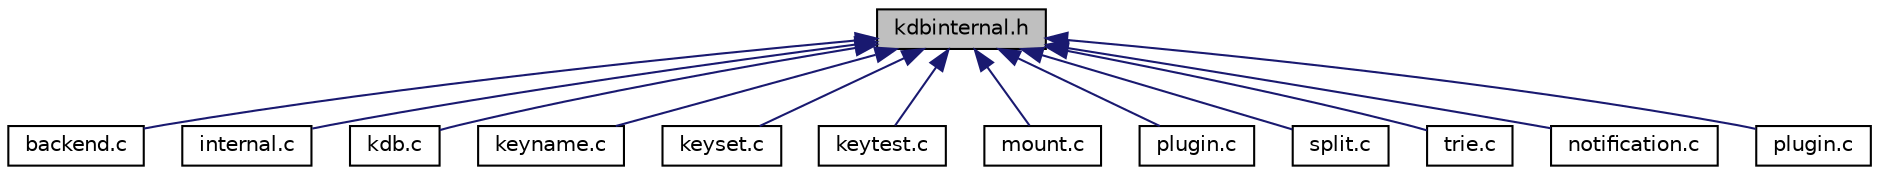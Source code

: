 digraph "kdbinternal.h"
{
  edge [fontname="Helvetica",fontsize="10",labelfontname="Helvetica",labelfontsize="10"];
  node [fontname="Helvetica",fontsize="10",shape=record];
  Node22 [label="kdbinternal.h",height=0.2,width=0.4,color="black", fillcolor="grey75", style="filled", fontcolor="black"];
  Node22 -> Node23 [dir="back",color="midnightblue",fontsize="10",style="solid",fontname="Helvetica"];
  Node23 [label="backend.c",height=0.2,width=0.4,color="black", fillcolor="white", style="filled",URL="$backend_8c.html",tooltip="Everything related to a backend. "];
  Node22 -> Node24 [dir="back",color="midnightblue",fontsize="10",style="solid",fontname="Helvetica"];
  Node24 [label="internal.c",height=0.2,width=0.4,color="black", fillcolor="white", style="filled",URL="$internal_8c.html",tooltip="Internal methods for Elektra. "];
  Node22 -> Node25 [dir="back",color="midnightblue",fontsize="10",style="solid",fontname="Helvetica"];
  Node25 [label="kdb.c",height=0.2,width=0.4,color="black", fillcolor="white", style="filled",URL="$kdb_8c.html",tooltip="Low level functions for access the Key Database. "];
  Node22 -> Node26 [dir="back",color="midnightblue",fontsize="10",style="solid",fontname="Helvetica"];
  Node26 [label="keyname.c",height=0.2,width=0.4,color="black", fillcolor="white", style="filled",URL="$elektra_2keyname_8c.html",tooltip="Methods for Key name manipulation. "];
  Node22 -> Node27 [dir="back",color="midnightblue",fontsize="10",style="solid",fontname="Helvetica"];
  Node27 [label="keyset.c",height=0.2,width=0.4,color="black", fillcolor="white", style="filled",URL="$keyset_8c.html",tooltip="Methods for key sets. "];
  Node22 -> Node28 [dir="back",color="midnightblue",fontsize="10",style="solid",fontname="Helvetica"];
  Node28 [label="keytest.c",height=0.2,width=0.4,color="black", fillcolor="white", style="filled",URL="$keytest_8c.html",tooltip="Methods for making tests. "];
  Node22 -> Node29 [dir="back",color="midnightblue",fontsize="10",style="solid",fontname="Helvetica"];
  Node29 [label="mount.c",height=0.2,width=0.4,color="black", fillcolor="white", style="filled",URL="$mount_8c.html",tooltip="Internals of mount functionality. "];
  Node22 -> Node30 [dir="back",color="midnightblue",fontsize="10",style="solid",fontname="Helvetica"];
  Node30 [label="plugin.c",height=0.2,width=0.4,color="black", fillcolor="white", style="filled",URL="$elektra_2plugin_8c.html",tooltip="Interna of plugin functionality. "];
  Node22 -> Node31 [dir="back",color="midnightblue",fontsize="10",style="solid",fontname="Helvetica"];
  Node31 [label="split.c",height=0.2,width=0.4,color="black", fillcolor="white", style="filled",URL="$split_8c.html",tooltip="Interna of splitting functionality. "];
  Node22 -> Node32 [dir="back",color="midnightblue",fontsize="10",style="solid",fontname="Helvetica"];
  Node32 [label="trie.c",height=0.2,width=0.4,color="black", fillcolor="white", style="filled",URL="$trie_8c.html",tooltip="Interna of trie functionality. "];
  Node22 -> Node33 [dir="back",color="midnightblue",fontsize="10",style="solid",fontname="Helvetica"];
  Node33 [label="notification.c",height=0.2,width=0.4,color="black", fillcolor="white", style="filled",URL="$notification_8c.html",tooltip="Implementation of notification functions as defined in kdbnotification.h. "];
  Node22 -> Node34 [dir="back",color="midnightblue",fontsize="10",style="solid",fontname="Helvetica"];
  Node34 [label="plugin.c",height=0.2,width=0.4,color="black", fillcolor="white", style="filled",URL="$plugin_2plugin_8c.html",tooltip="Access plugin handle. "];
}
